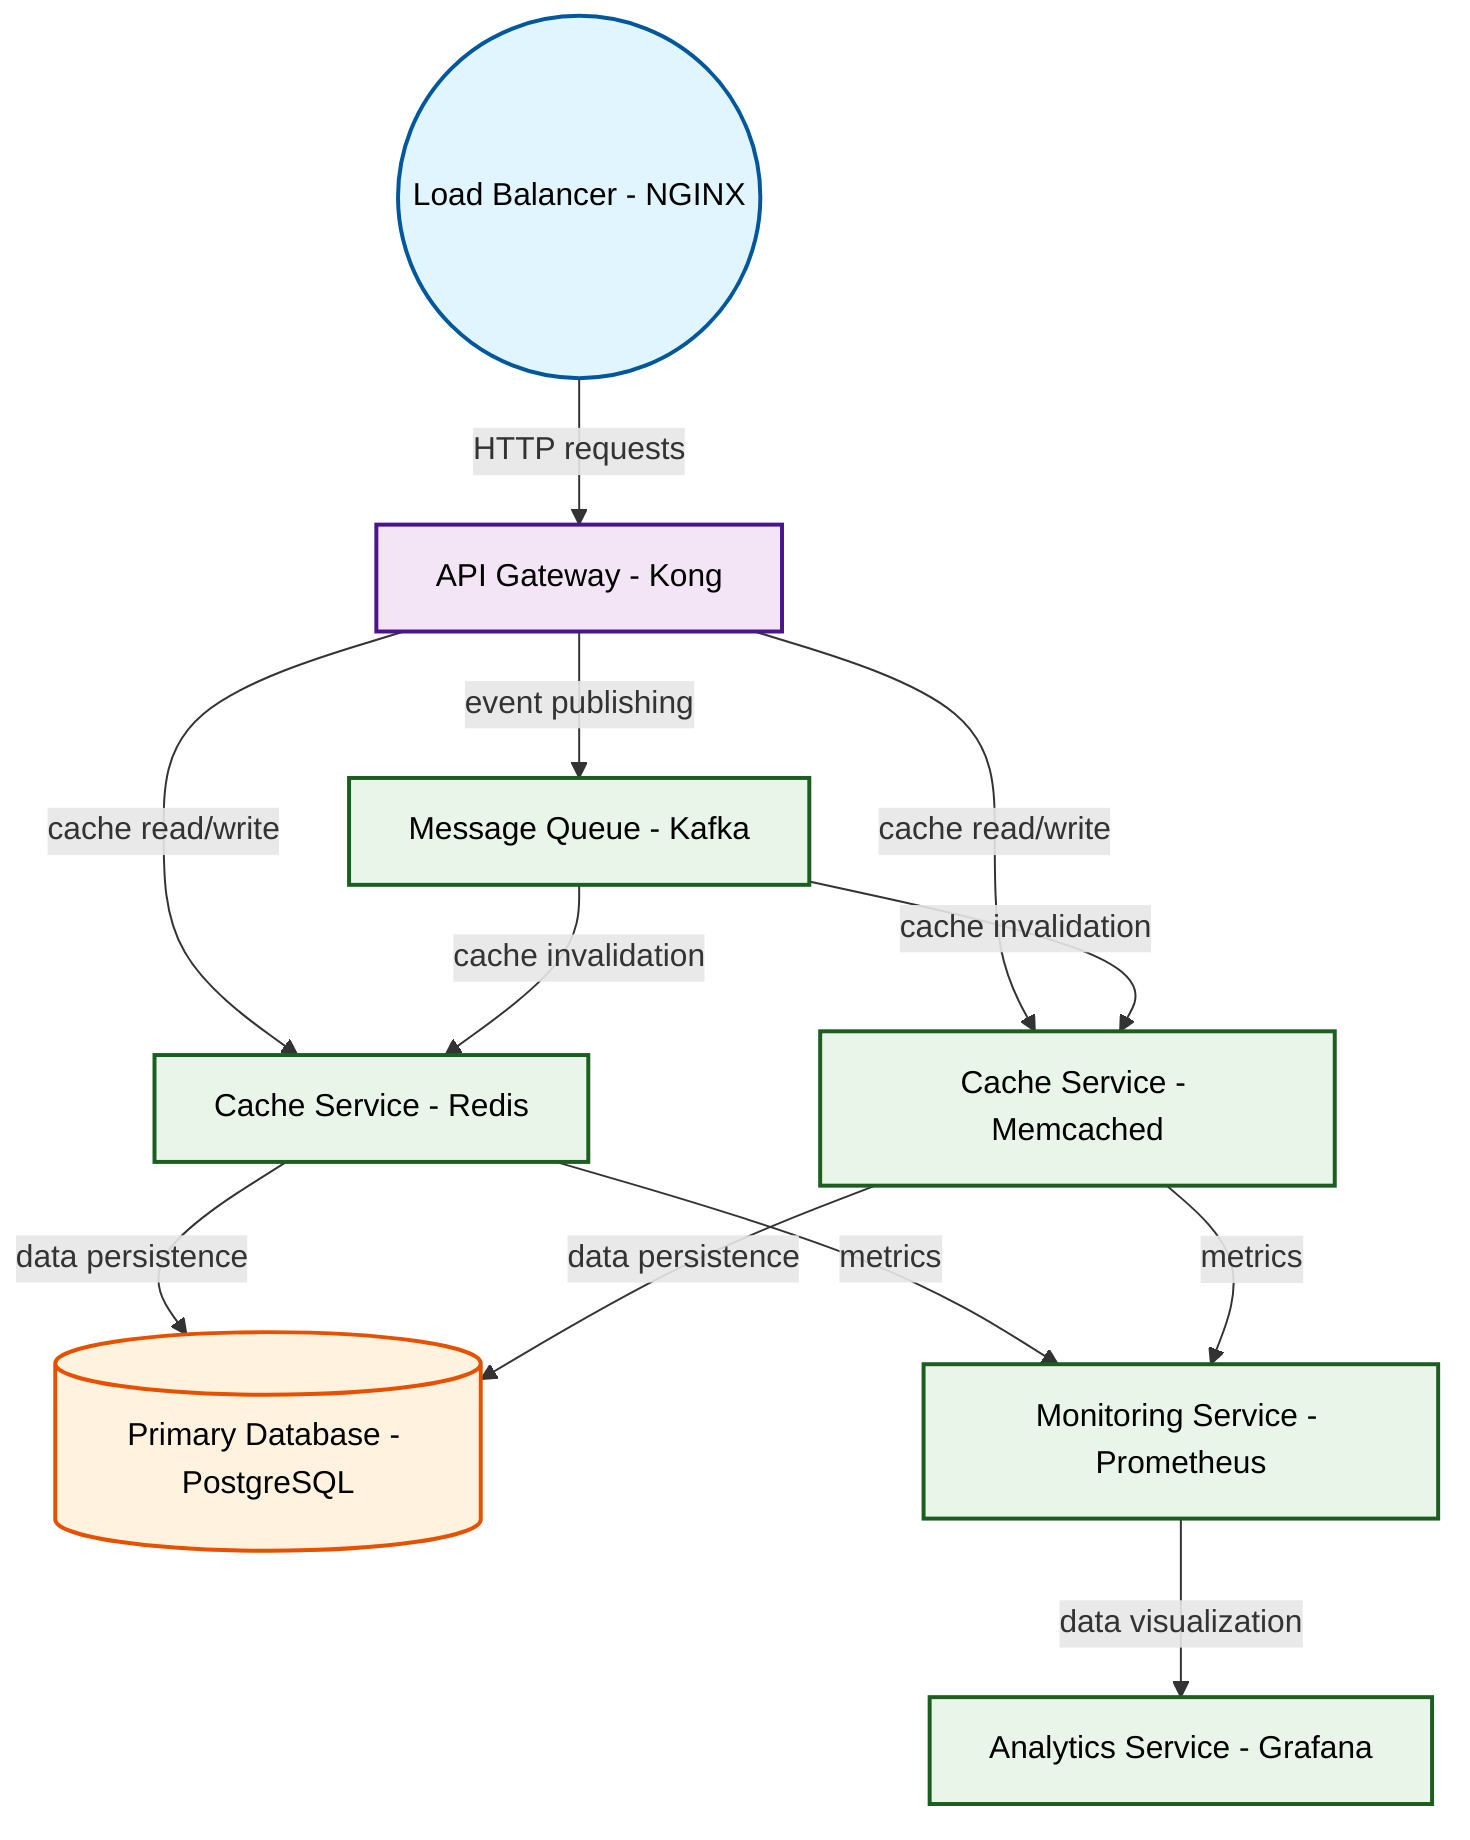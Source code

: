 graph TB

    %% Professional Software Architecture Styling
    classDef userInterface fill:#e1f5fe,stroke:#01579b,stroke-width:2px,color:#000
    classDef apiLayer fill:#f3e5f5,stroke:#4a148c,stroke-width:2px,color:#000
    classDef service fill:#e8f5e8,stroke:#1b5e20,stroke-width:2px,color:#000
    classDef database fill:#fff3e0,stroke:#e65100,stroke-width:2px,color:#000
    classDef cache fill:#fce4ec,stroke:#880e4f,stroke-width:2px,color:#000
    classDef external fill:#f1f8e9,stroke:#33691e,stroke-width:2px,color:#000

    lb-1((Load Balancer - NGINX))
    api-gateway-1[API Gateway - Kong]
    cache-service-1[Cache Service - Redis]
    cache-service-2[Cache Service - Memcached]
    data-store-1[(Primary Database - PostgreSQL)]
    message-queue-1[Message Queue - Kafka]
    monitoring-1[Monitoring Service - Prometheus]
    analytics-1[Analytics Service - Grafana]

    lb-1 -->|HTTP requests| api-gateway-1
    api-gateway-1 -->|cache read/write| cache-service-1
    api-gateway-1 -->|cache read/write| cache-service-2
    cache-service-1 -->|data persistence| data-store-1
    cache-service-2 -->|data persistence| data-store-1
    api-gateway-1 -->|event publishing| message-queue-1
    message-queue-1 -->|cache invalidation| cache-service-1
    message-queue-1 -->|cache invalidation| cache-service-2
    cache-service-1 -->|metrics| monitoring-1
    cache-service-2 -->|metrics| monitoring-1
    monitoring-1 -->|data visualization| analytics-1

    class lb-1 userInterface
    class api-gateway-1 apiLayer
    class cache-service-1 service
    class cache-service-2 service
    class data-store-1 database
    class message-queue-1 service
    class monitoring-1 service
    class analytics-1 service